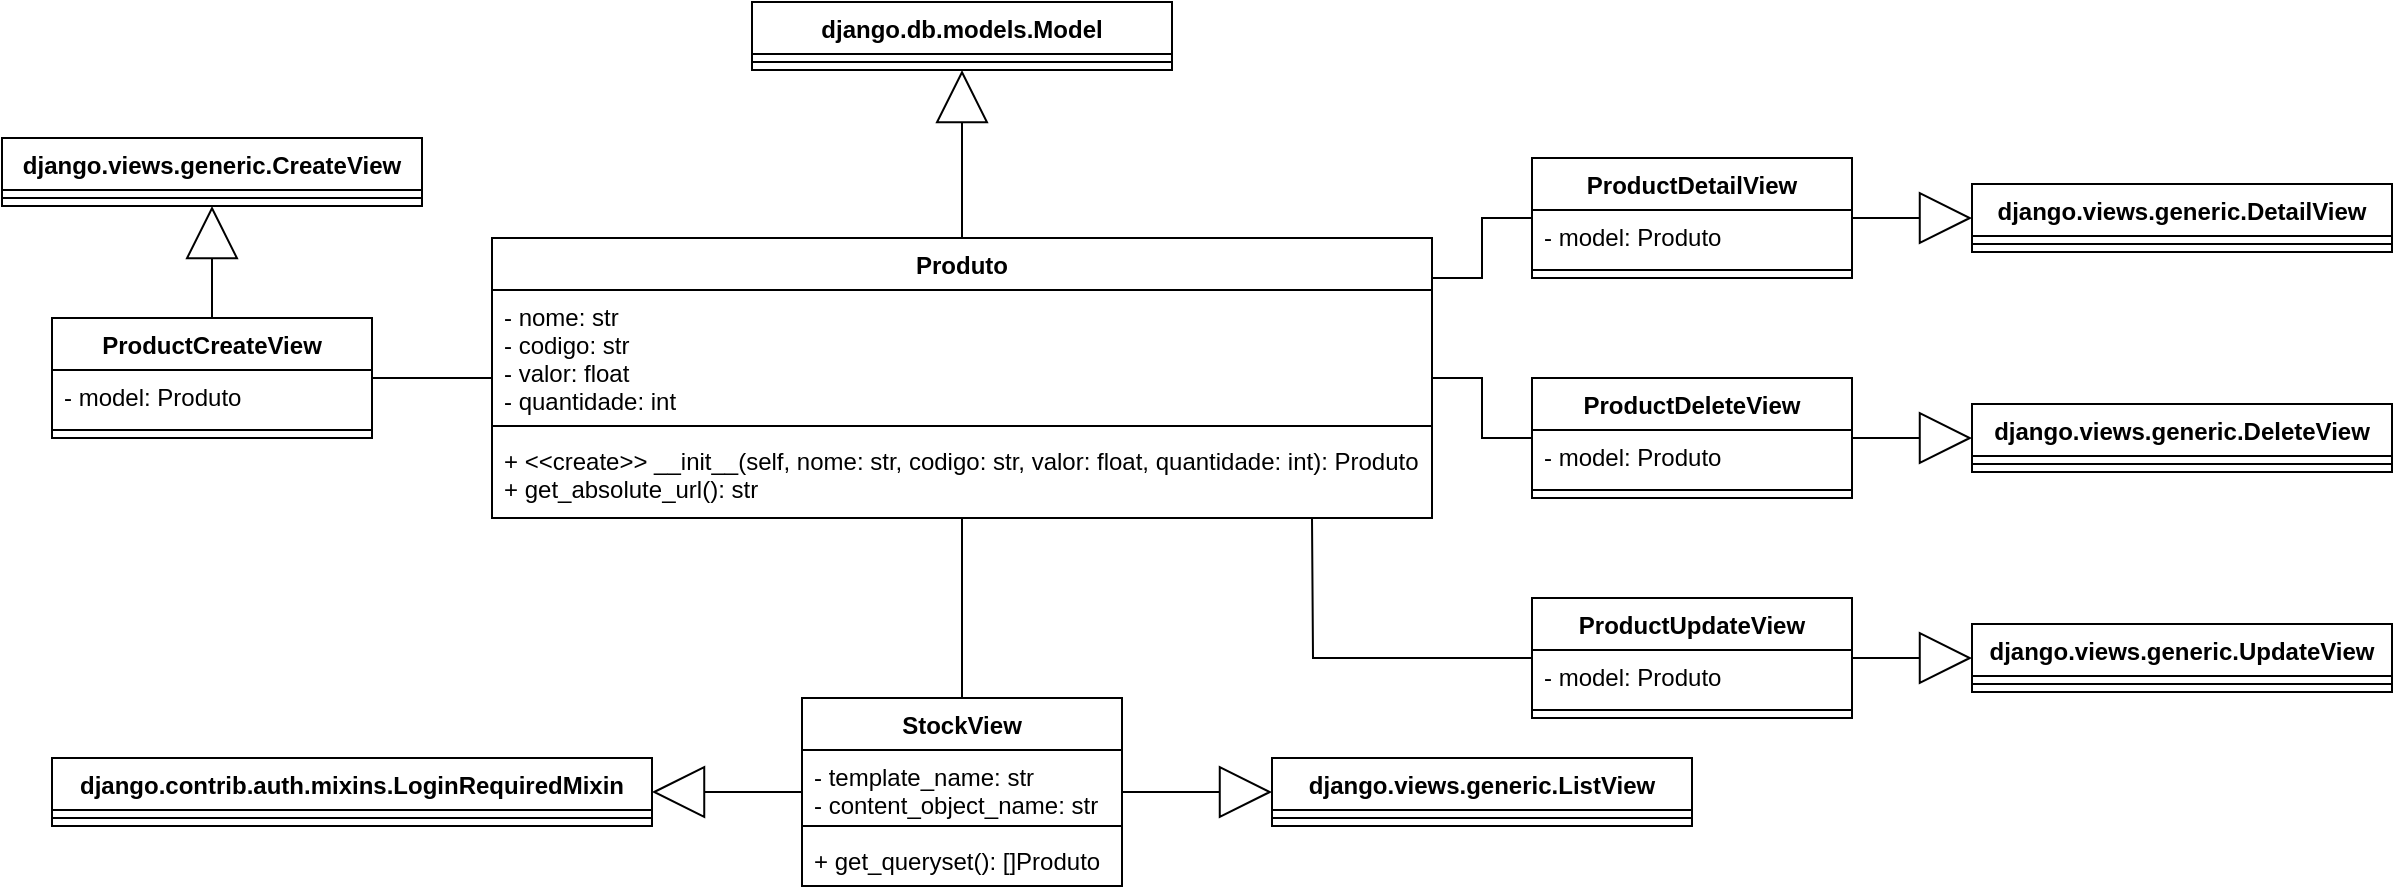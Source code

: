 <mxfile version="14.9.5" type="device"><diagram id="xESPbtG9BcrLmHbSte3v" name="Page-1"><mxGraphModel dx="2220" dy="793" grid="1" gridSize="10" guides="1" tooltips="1" connect="1" arrows="1" fold="1" page="1" pageScale="1" pageWidth="850" pageHeight="1100" math="0" shadow="0"><root><mxCell id="0"/><mxCell id="1" parent="0"/><mxCell id="wvhWaOt236SVAIKQZx1U-1" value="django.views.generic.ListView" style="swimlane;fontStyle=1;align=center;verticalAlign=top;childLayout=stackLayout;horizontal=1;startSize=26;horizontalStack=0;resizeParent=1;resizeParentMax=0;resizeLast=0;collapsible=1;marginBottom=0;" vertex="1" parent="1"><mxGeometry x="1450" y="610" width="210" height="34" as="geometry"/></mxCell><mxCell id="wvhWaOt236SVAIKQZx1U-3" value="" style="line;strokeWidth=1;fillColor=none;align=left;verticalAlign=middle;spacingTop=-1;spacingLeft=3;spacingRight=3;rotatable=0;labelPosition=right;points=[];portConstraint=eastwest;" vertex="1" parent="wvhWaOt236SVAIKQZx1U-1"><mxGeometry y="26" width="210" height="8" as="geometry"/></mxCell><mxCell id="wvhWaOt236SVAIKQZx1U-57" style="edgeStyle=orthogonalEdgeStyle;rounded=0;orthogonalLoop=1;jettySize=auto;html=1;endArrow=none;endFill=0;startArrow=block;startFill=0;startSize=24;" edge="1" parent="1" source="wvhWaOt236SVAIKQZx1U-7" target="wvhWaOt236SVAIKQZx1U-26"><mxGeometry relative="1" as="geometry"/></mxCell><mxCell id="wvhWaOt236SVAIKQZx1U-7" value="django.views.generic.CreateView" style="swimlane;fontStyle=1;align=center;verticalAlign=top;childLayout=stackLayout;horizontal=1;startSize=26;horizontalStack=0;resizeParent=1;resizeParentMax=0;resizeLast=0;collapsible=1;marginBottom=0;" vertex="1" parent="1"><mxGeometry x="815" y="300" width="210" height="34" as="geometry"/></mxCell><mxCell id="wvhWaOt236SVAIKQZx1U-8" value="" style="line;strokeWidth=1;fillColor=none;align=left;verticalAlign=middle;spacingTop=-1;spacingLeft=3;spacingRight=3;rotatable=0;labelPosition=right;points=[];portConstraint=eastwest;" vertex="1" parent="wvhWaOt236SVAIKQZx1U-7"><mxGeometry y="26" width="210" height="8" as="geometry"/></mxCell><mxCell id="wvhWaOt236SVAIKQZx1U-63" style="edgeStyle=orthogonalEdgeStyle;rounded=0;orthogonalLoop=1;jettySize=auto;html=1;endArrow=none;endFill=0;startArrow=block;startFill=0;startSize=24;" edge="1" parent="1" source="wvhWaOt236SVAIKQZx1U-9" target="wvhWaOt236SVAIKQZx1U-30"><mxGeometry relative="1" as="geometry"/></mxCell><mxCell id="wvhWaOt236SVAIKQZx1U-9" value="django.views.generic.DetailView" style="swimlane;fontStyle=1;align=center;verticalAlign=top;childLayout=stackLayout;horizontal=1;startSize=26;horizontalStack=0;resizeParent=1;resizeParentMax=0;resizeLast=0;collapsible=1;marginBottom=0;" vertex="1" parent="1"><mxGeometry x="1800" y="323" width="210" height="34" as="geometry"/></mxCell><mxCell id="wvhWaOt236SVAIKQZx1U-10" value="" style="line;strokeWidth=1;fillColor=none;align=left;verticalAlign=middle;spacingTop=-1;spacingLeft=3;spacingRight=3;rotatable=0;labelPosition=right;points=[];portConstraint=eastwest;" vertex="1" parent="wvhWaOt236SVAIKQZx1U-9"><mxGeometry y="26" width="210" height="8" as="geometry"/></mxCell><mxCell id="wvhWaOt236SVAIKQZx1U-62" style="edgeStyle=orthogonalEdgeStyle;rounded=0;orthogonalLoop=1;jettySize=auto;html=1;startArrow=block;startFill=0;endArrow=none;endFill=0;startSize=24;" edge="1" parent="1" source="wvhWaOt236SVAIKQZx1U-11" target="wvhWaOt236SVAIKQZx1U-33"><mxGeometry relative="1" as="geometry"/></mxCell><mxCell id="wvhWaOt236SVAIKQZx1U-11" value="django.views.generic.DeleteView" style="swimlane;fontStyle=1;align=center;verticalAlign=top;childLayout=stackLayout;horizontal=1;startSize=26;horizontalStack=0;resizeParent=1;resizeParentMax=0;resizeLast=0;collapsible=1;marginBottom=0;" vertex="1" parent="1"><mxGeometry x="1800" y="433" width="210" height="34" as="geometry"/></mxCell><mxCell id="wvhWaOt236SVAIKQZx1U-12" value="" style="line;strokeWidth=1;fillColor=none;align=left;verticalAlign=middle;spacingTop=-1;spacingLeft=3;spacingRight=3;rotatable=0;labelPosition=right;points=[];portConstraint=eastwest;" vertex="1" parent="wvhWaOt236SVAIKQZx1U-11"><mxGeometry y="26" width="210" height="8" as="geometry"/></mxCell><mxCell id="wvhWaOt236SVAIKQZx1U-61" style="edgeStyle=orthogonalEdgeStyle;rounded=0;orthogonalLoop=1;jettySize=auto;html=1;startSize=24;startArrow=block;startFill=0;endArrow=none;endFill=0;" edge="1" parent="1" source="wvhWaOt236SVAIKQZx1U-13" target="wvhWaOt236SVAIKQZx1U-36"><mxGeometry relative="1" as="geometry"/></mxCell><mxCell id="wvhWaOt236SVAIKQZx1U-13" value="django.views.generic.UpdateView" style="swimlane;fontStyle=1;align=center;verticalAlign=top;childLayout=stackLayout;horizontal=1;startSize=26;horizontalStack=0;resizeParent=1;resizeParentMax=0;resizeLast=0;collapsible=1;marginBottom=0;" vertex="1" parent="1"><mxGeometry x="1800" y="543" width="210" height="34" as="geometry"/></mxCell><mxCell id="wvhWaOt236SVAIKQZx1U-14" value="" style="line;strokeWidth=1;fillColor=none;align=left;verticalAlign=middle;spacingTop=-1;spacingLeft=3;spacingRight=3;rotatable=0;labelPosition=right;points=[];portConstraint=eastwest;" vertex="1" parent="wvhWaOt236SVAIKQZx1U-13"><mxGeometry y="26" width="210" height="8" as="geometry"/></mxCell><mxCell id="wvhWaOt236SVAIKQZx1U-51" style="edgeStyle=orthogonalEdgeStyle;rounded=0;orthogonalLoop=1;jettySize=auto;html=1;endArrow=block;endFill=0;endSize=24;" edge="1" parent="1" source="wvhWaOt236SVAIKQZx1U-15" target="wvhWaOt236SVAIKQZx1U-19"><mxGeometry relative="1" as="geometry"/></mxCell><mxCell id="wvhWaOt236SVAIKQZx1U-15" value="Produto" style="swimlane;fontStyle=1;align=center;verticalAlign=top;childLayout=stackLayout;horizontal=1;startSize=26;horizontalStack=0;resizeParent=1;resizeParentMax=0;resizeLast=0;collapsible=1;marginBottom=0;" vertex="1" parent="1"><mxGeometry x="1060" y="350" width="470" height="140" as="geometry"/></mxCell><mxCell id="wvhWaOt236SVAIKQZx1U-16" value="- nome: str&#xA;- codigo: str&#xA;- valor: float&#xA;- quantidade: int&#xA;" style="text;strokeColor=none;fillColor=none;align=left;verticalAlign=top;spacingLeft=4;spacingRight=4;overflow=hidden;rotatable=0;points=[[0,0.5],[1,0.5]];portConstraint=eastwest;" vertex="1" parent="wvhWaOt236SVAIKQZx1U-15"><mxGeometry y="26" width="470" height="64" as="geometry"/></mxCell><mxCell id="wvhWaOt236SVAIKQZx1U-17" value="" style="line;strokeWidth=1;fillColor=none;align=left;verticalAlign=middle;spacingTop=-1;spacingLeft=3;spacingRight=3;rotatable=0;labelPosition=right;points=[];portConstraint=eastwest;" vertex="1" parent="wvhWaOt236SVAIKQZx1U-15"><mxGeometry y="90" width="470" height="8" as="geometry"/></mxCell><mxCell id="wvhWaOt236SVAIKQZx1U-18" value="+ &lt;&lt;create&gt;&gt; __init__(self, nome: str, codigo: str, valor: float, quantidade: int): Produto&#xA;+ get_absolute_url(): str&#xA;" style="text;strokeColor=none;fillColor=none;align=left;verticalAlign=top;spacingLeft=4;spacingRight=4;overflow=hidden;rotatable=0;points=[[0,0.5],[1,0.5]];portConstraint=eastwest;" vertex="1" parent="wvhWaOt236SVAIKQZx1U-15"><mxGeometry y="98" width="470" height="42" as="geometry"/></mxCell><mxCell id="wvhWaOt236SVAIKQZx1U-19" value="django.db.models.Model" style="swimlane;fontStyle=1;align=center;verticalAlign=top;childLayout=stackLayout;horizontal=1;startSize=26;horizontalStack=0;resizeParent=1;resizeParentMax=0;resizeLast=0;collapsible=1;marginBottom=0;" vertex="1" parent="1"><mxGeometry x="1190" y="232" width="210" height="34" as="geometry"/></mxCell><mxCell id="wvhWaOt236SVAIKQZx1U-20" value="" style="line;strokeWidth=1;fillColor=none;align=left;verticalAlign=middle;spacingTop=-1;spacingLeft=3;spacingRight=3;rotatable=0;labelPosition=right;points=[];portConstraint=eastwest;" vertex="1" parent="wvhWaOt236SVAIKQZx1U-19"><mxGeometry y="26" width="210" height="8" as="geometry"/></mxCell><mxCell id="wvhWaOt236SVAIKQZx1U-56" style="edgeStyle=orthogonalEdgeStyle;rounded=0;orthogonalLoop=1;jettySize=auto;html=1;endArrow=none;endFill=0;" edge="1" parent="1" source="wvhWaOt236SVAIKQZx1U-26" target="wvhWaOt236SVAIKQZx1U-15"><mxGeometry relative="1" as="geometry"/></mxCell><mxCell id="wvhWaOt236SVAIKQZx1U-26" value="ProductCreateView" style="swimlane;fontStyle=1;align=center;verticalAlign=top;childLayout=stackLayout;horizontal=1;startSize=26;horizontalStack=0;resizeParent=1;resizeParentMax=0;resizeLast=0;collapsible=1;marginBottom=0;" vertex="1" parent="1"><mxGeometry x="840" y="390" width="160" height="60" as="geometry"/></mxCell><mxCell id="wvhWaOt236SVAIKQZx1U-27" value="- model: Produto" style="text;strokeColor=none;fillColor=none;align=left;verticalAlign=top;spacingLeft=4;spacingRight=4;overflow=hidden;rotatable=0;points=[[0,0.5],[1,0.5]];portConstraint=eastwest;" vertex="1" parent="wvhWaOt236SVAIKQZx1U-26"><mxGeometry y="26" width="160" height="26" as="geometry"/></mxCell><mxCell id="wvhWaOt236SVAIKQZx1U-28" value="" style="line;strokeWidth=1;fillColor=none;align=left;verticalAlign=middle;spacingTop=-1;spacingLeft=3;spacingRight=3;rotatable=0;labelPosition=right;points=[];portConstraint=eastwest;" vertex="1" parent="wvhWaOt236SVAIKQZx1U-26"><mxGeometry y="52" width="160" height="8" as="geometry"/></mxCell><mxCell id="wvhWaOt236SVAIKQZx1U-58" style="edgeStyle=orthogonalEdgeStyle;rounded=0;orthogonalLoop=1;jettySize=auto;html=1;endArrow=none;endFill=0;" edge="1" parent="1" source="wvhWaOt236SVAIKQZx1U-30" target="wvhWaOt236SVAIKQZx1U-15"><mxGeometry relative="1" as="geometry"><Array as="points"><mxPoint x="1555" y="340"/><mxPoint x="1555" y="370"/></Array></mxGeometry></mxCell><mxCell id="wvhWaOt236SVAIKQZx1U-30" value="ProductDetailView" style="swimlane;fontStyle=1;align=center;verticalAlign=top;childLayout=stackLayout;horizontal=1;startSize=26;horizontalStack=0;resizeParent=1;resizeParentMax=0;resizeLast=0;collapsible=1;marginBottom=0;" vertex="1" parent="1"><mxGeometry x="1580" y="310" width="160" height="60" as="geometry"/></mxCell><mxCell id="wvhWaOt236SVAIKQZx1U-31" value="- model: Produto" style="text;strokeColor=none;fillColor=none;align=left;verticalAlign=top;spacingLeft=4;spacingRight=4;overflow=hidden;rotatable=0;points=[[0,0.5],[1,0.5]];portConstraint=eastwest;" vertex="1" parent="wvhWaOt236SVAIKQZx1U-30"><mxGeometry y="26" width="160" height="26" as="geometry"/></mxCell><mxCell id="wvhWaOt236SVAIKQZx1U-32" value="" style="line;strokeWidth=1;fillColor=none;align=left;verticalAlign=middle;spacingTop=-1;spacingLeft=3;spacingRight=3;rotatable=0;labelPosition=right;points=[];portConstraint=eastwest;" vertex="1" parent="wvhWaOt236SVAIKQZx1U-30"><mxGeometry y="52" width="160" height="8" as="geometry"/></mxCell><mxCell id="wvhWaOt236SVAIKQZx1U-59" style="edgeStyle=orthogonalEdgeStyle;rounded=0;orthogonalLoop=1;jettySize=auto;html=1;endArrow=none;endFill=0;" edge="1" parent="1" source="wvhWaOt236SVAIKQZx1U-33" target="wvhWaOt236SVAIKQZx1U-15"><mxGeometry relative="1" as="geometry"/></mxCell><mxCell id="wvhWaOt236SVAIKQZx1U-33" value="ProductDeleteView" style="swimlane;fontStyle=1;align=center;verticalAlign=top;childLayout=stackLayout;horizontal=1;startSize=26;horizontalStack=0;resizeParent=1;resizeParentMax=0;resizeLast=0;collapsible=1;marginBottom=0;" vertex="1" parent="1"><mxGeometry x="1580" y="420" width="160" height="60" as="geometry"/></mxCell><mxCell id="wvhWaOt236SVAIKQZx1U-34" value="- model: Produto" style="text;strokeColor=none;fillColor=none;align=left;verticalAlign=top;spacingLeft=4;spacingRight=4;overflow=hidden;rotatable=0;points=[[0,0.5],[1,0.5]];portConstraint=eastwest;" vertex="1" parent="wvhWaOt236SVAIKQZx1U-33"><mxGeometry y="26" width="160" height="26" as="geometry"/></mxCell><mxCell id="wvhWaOt236SVAIKQZx1U-35" value="" style="line;strokeWidth=1;fillColor=none;align=left;verticalAlign=middle;spacingTop=-1;spacingLeft=3;spacingRight=3;rotatable=0;labelPosition=right;points=[];portConstraint=eastwest;" vertex="1" parent="wvhWaOt236SVAIKQZx1U-33"><mxGeometry y="52" width="160" height="8" as="geometry"/></mxCell><mxCell id="wvhWaOt236SVAIKQZx1U-60" style="edgeStyle=orthogonalEdgeStyle;rounded=0;orthogonalLoop=1;jettySize=auto;html=1;endArrow=none;endFill=0;" edge="1" parent="1" source="wvhWaOt236SVAIKQZx1U-36"><mxGeometry relative="1" as="geometry"><mxPoint x="1470" y="490" as="targetPoint"/></mxGeometry></mxCell><mxCell id="wvhWaOt236SVAIKQZx1U-36" value="ProductUpdateView" style="swimlane;fontStyle=1;align=center;verticalAlign=top;childLayout=stackLayout;horizontal=1;startSize=26;horizontalStack=0;resizeParent=1;resizeParentMax=0;resizeLast=0;collapsible=1;marginBottom=0;" vertex="1" parent="1"><mxGeometry x="1580" y="530" width="160" height="60" as="geometry"/></mxCell><mxCell id="wvhWaOt236SVAIKQZx1U-37" value="- model: Produto" style="text;strokeColor=none;fillColor=none;align=left;verticalAlign=top;spacingLeft=4;spacingRight=4;overflow=hidden;rotatable=0;points=[[0,0.5],[1,0.5]];portConstraint=eastwest;" vertex="1" parent="wvhWaOt236SVAIKQZx1U-36"><mxGeometry y="26" width="160" height="26" as="geometry"/></mxCell><mxCell id="wvhWaOt236SVAIKQZx1U-38" value="" style="line;strokeWidth=1;fillColor=none;align=left;verticalAlign=middle;spacingTop=-1;spacingLeft=3;spacingRight=3;rotatable=0;labelPosition=right;points=[];portConstraint=eastwest;" vertex="1" parent="wvhWaOt236SVAIKQZx1U-36"><mxGeometry y="52" width="160" height="8" as="geometry"/></mxCell><mxCell id="wvhWaOt236SVAIKQZx1U-52" style="edgeStyle=orthogonalEdgeStyle;rounded=0;orthogonalLoop=1;jettySize=auto;html=1;endArrow=none;endFill=0;" edge="1" parent="1" source="wvhWaOt236SVAIKQZx1U-39" target="wvhWaOt236SVAIKQZx1U-15"><mxGeometry relative="1" as="geometry"/></mxCell><mxCell id="wvhWaOt236SVAIKQZx1U-53" style="edgeStyle=orthogonalEdgeStyle;rounded=0;orthogonalLoop=1;jettySize=auto;html=1;entryX=0;entryY=0.5;entryDx=0;entryDy=0;endArrow=block;endFill=0;endSize=24;" edge="1" parent="1" source="wvhWaOt236SVAIKQZx1U-39" target="wvhWaOt236SVAIKQZx1U-1"><mxGeometry relative="1" as="geometry"/></mxCell><mxCell id="wvhWaOt236SVAIKQZx1U-54" style="edgeStyle=orthogonalEdgeStyle;rounded=0;orthogonalLoop=1;jettySize=auto;html=1;entryX=1;entryY=0.5;entryDx=0;entryDy=0;endArrow=block;endFill=0;endSize=24;" edge="1" parent="1" source="wvhWaOt236SVAIKQZx1U-39" target="wvhWaOt236SVAIKQZx1U-47"><mxGeometry relative="1" as="geometry"/></mxCell><mxCell id="wvhWaOt236SVAIKQZx1U-39" value="StockView" style="swimlane;fontStyle=1;align=center;verticalAlign=top;childLayout=stackLayout;horizontal=1;startSize=26;horizontalStack=0;resizeParent=1;resizeParentMax=0;resizeLast=0;collapsible=1;marginBottom=0;" vertex="1" parent="1"><mxGeometry x="1215" y="580" width="160" height="94" as="geometry"/></mxCell><mxCell id="wvhWaOt236SVAIKQZx1U-40" value="- template_name: str&#xA;- content_object_name: str&#xA;" style="text;strokeColor=none;fillColor=none;align=left;verticalAlign=top;spacingLeft=4;spacingRight=4;overflow=hidden;rotatable=0;points=[[0,0.5],[1,0.5]];portConstraint=eastwest;" vertex="1" parent="wvhWaOt236SVAIKQZx1U-39"><mxGeometry y="26" width="160" height="34" as="geometry"/></mxCell><mxCell id="wvhWaOt236SVAIKQZx1U-41" value="" style="line;strokeWidth=1;fillColor=none;align=left;verticalAlign=middle;spacingTop=-1;spacingLeft=3;spacingRight=3;rotatable=0;labelPosition=right;points=[];portConstraint=eastwest;" vertex="1" parent="wvhWaOt236SVAIKQZx1U-39"><mxGeometry y="60" width="160" height="8" as="geometry"/></mxCell><mxCell id="wvhWaOt236SVAIKQZx1U-42" value="+ get_queryset(): []Produto" style="text;strokeColor=none;fillColor=none;align=left;verticalAlign=top;spacingLeft=4;spacingRight=4;overflow=hidden;rotatable=0;points=[[0,0.5],[1,0.5]];portConstraint=eastwest;" vertex="1" parent="wvhWaOt236SVAIKQZx1U-39"><mxGeometry y="68" width="160" height="26" as="geometry"/></mxCell><mxCell id="wvhWaOt236SVAIKQZx1U-47" value="django.contrib.auth.mixins.LoginRequiredMixin" style="swimlane;fontStyle=1;align=center;verticalAlign=top;childLayout=stackLayout;horizontal=1;startSize=26;horizontalStack=0;resizeParent=1;resizeParentMax=0;resizeLast=0;collapsible=1;marginBottom=0;" vertex="1" parent="1"><mxGeometry x="840" y="610" width="300" height="34" as="geometry"/></mxCell><mxCell id="wvhWaOt236SVAIKQZx1U-48" value="" style="line;strokeWidth=1;fillColor=none;align=left;verticalAlign=middle;spacingTop=-1;spacingLeft=3;spacingRight=3;rotatable=0;labelPosition=right;points=[];portConstraint=eastwest;" vertex="1" parent="wvhWaOt236SVAIKQZx1U-47"><mxGeometry y="26" width="300" height="8" as="geometry"/></mxCell></root></mxGraphModel></diagram></mxfile>